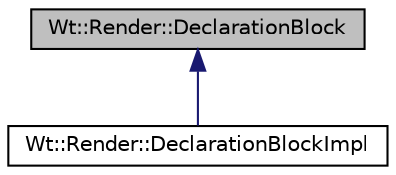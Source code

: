 digraph "Wt::Render::DeclarationBlock"
{
 // LATEX_PDF_SIZE
  edge [fontname="Helvetica",fontsize="10",labelfontname="Helvetica",labelfontsize="10"];
  node [fontname="Helvetica",fontsize="10",shape=record];
  Node1 [label="Wt::Render::DeclarationBlock",height=0.2,width=0.4,color="black", fillcolor="grey75", style="filled", fontcolor="black",tooltip=" "];
  Node1 -> Node2 [dir="back",color="midnightblue",fontsize="10",style="solid",fontname="Helvetica"];
  Node2 [label="Wt::Render::DeclarationBlockImpl",height=0.2,width=0.4,color="black", fillcolor="white", style="filled",URL="$classWt_1_1Render_1_1DeclarationBlockImpl.html",tooltip=" "];
}
